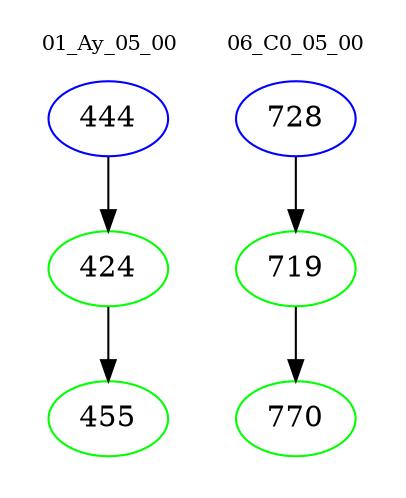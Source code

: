 digraph{
subgraph cluster_0 {
color = white
label = "01_Ay_05_00";
fontsize=10;
T0_444 [label="444", color="blue"]
T0_444 -> T0_424 [color="black"]
T0_424 [label="424", color="green"]
T0_424 -> T0_455 [color="black"]
T0_455 [label="455", color="green"]
}
subgraph cluster_1 {
color = white
label = "06_C0_05_00";
fontsize=10;
T1_728 [label="728", color="blue"]
T1_728 -> T1_719 [color="black"]
T1_719 [label="719", color="green"]
T1_719 -> T1_770 [color="black"]
T1_770 [label="770", color="green"]
}
}
